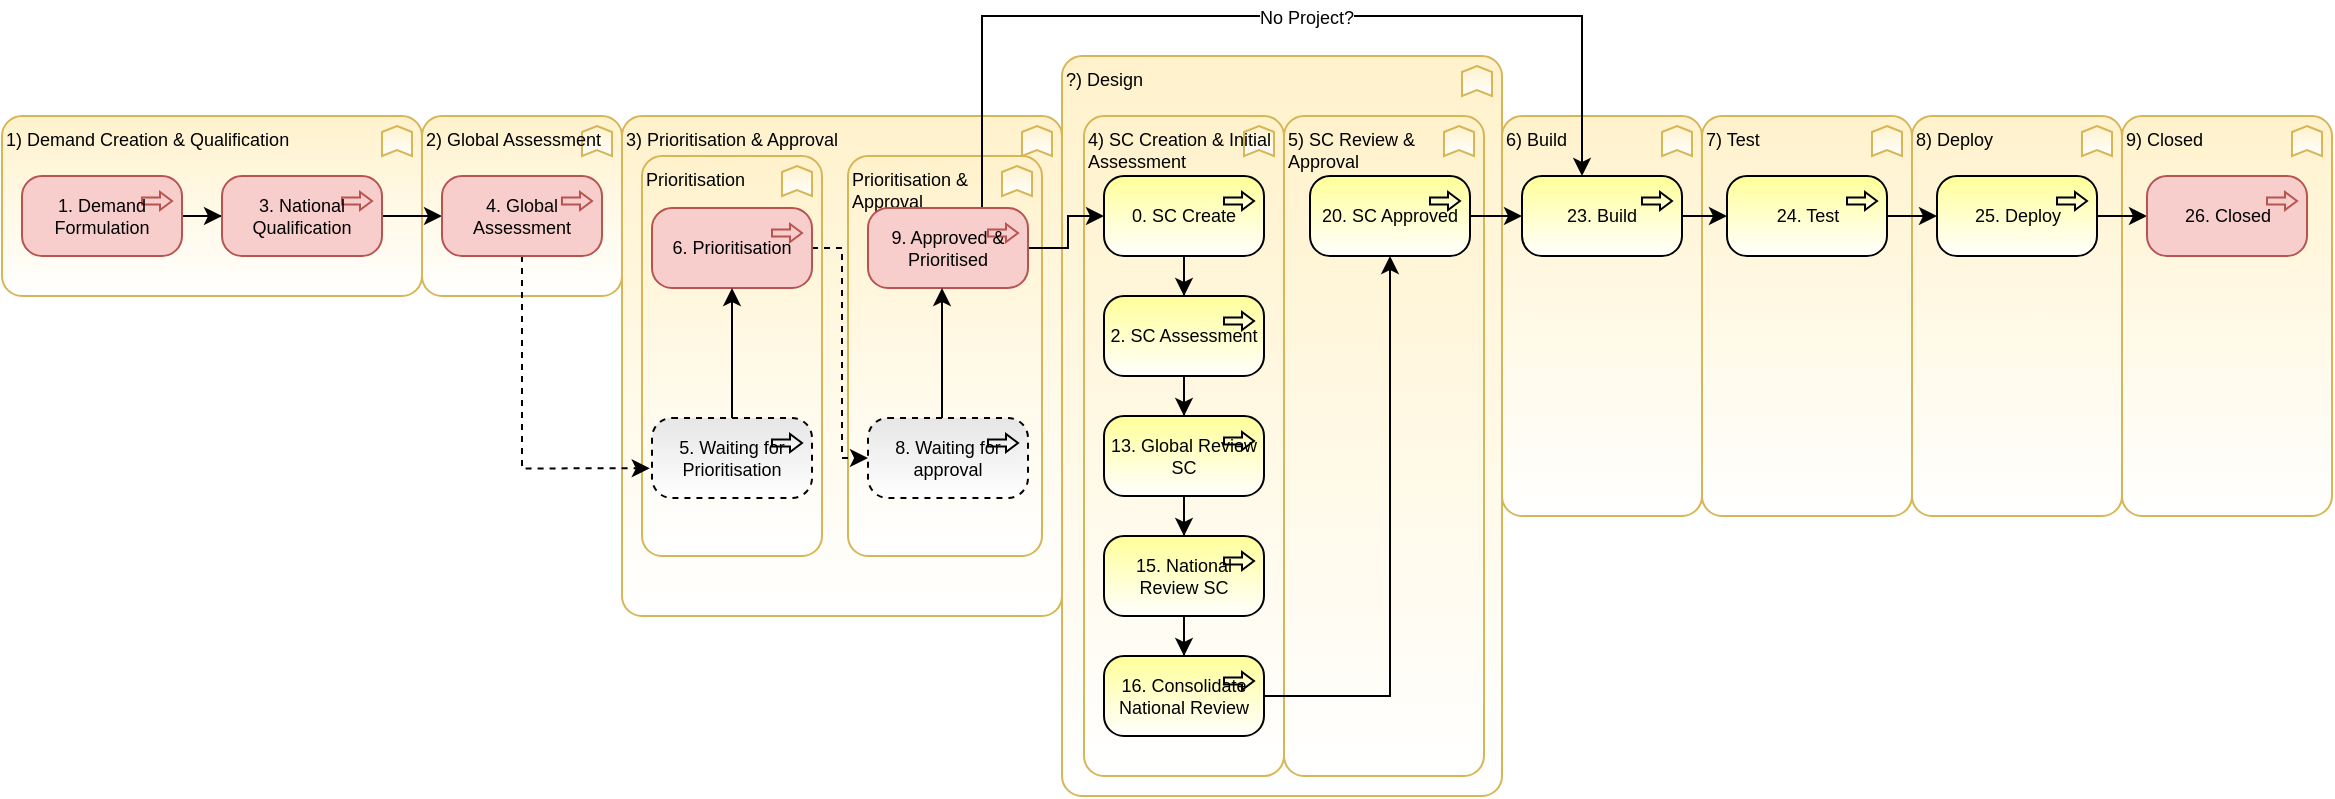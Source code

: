 <mxfile version="20.2.3" type="github" pages="4">
  <diagram name="DemandStates" id="FoYyU6KP7FereD8xL6Yg">
    <mxGraphModel dx="1401" dy="1202" grid="0" gridSize="10" guides="1" tooltips="1" connect="1" arrows="1" fold="1" page="1" pageScale="1" pageWidth="1169" pageHeight="827" math="0" shadow="0">
      <root>
        <mxCell id="UKW08na7KN5zVkxuHbq6-0" />
        <mxCell id="UKW08na7KN5zVkxuHbq6-1" parent="UKW08na7KN5zVkxuHbq6-0" />
        <mxCell id="gOovLEYQXc4nTzWjBHnj-0" value="3) Prioritisation &amp;amp; Approval" style="html=1;outlineConnect=0;whiteSpace=wrap;fillColor=#fff2cc;shape=mxgraph.archimate3.application;appType=func;archiType=rounded;fontSize=9;align=left;strokeColor=#d6b656;gradientColor=#ffffff;verticalAlign=top;" parent="UKW08na7KN5zVkxuHbq6-1" vertex="1">
          <mxGeometry x="320" y="90" width="220" height="250" as="geometry" />
        </mxCell>
        <mxCell id="gOovLEYQXc4nTzWjBHnj-1" value="Prioritisation &amp;amp; Approval" style="html=1;outlineConnect=0;whiteSpace=wrap;fillColor=#fff2cc;shape=mxgraph.archimate3.application;appType=func;archiType=rounded;fontSize=9;align=left;strokeColor=#d6b656;gradientColor=#ffffff;verticalAlign=top;" parent="UKW08na7KN5zVkxuHbq6-1" vertex="1">
          <mxGeometry x="433" y="110" width="97" height="200" as="geometry" />
        </mxCell>
        <mxCell id="gOovLEYQXc4nTzWjBHnj-2" value="Prioritisation" style="html=1;outlineConnect=0;whiteSpace=wrap;fillColor=#fff2cc;shape=mxgraph.archimate3.application;appType=func;archiType=rounded;fontSize=9;align=left;strokeColor=#d6b656;gradientColor=#ffffff;verticalAlign=top;" parent="UKW08na7KN5zVkxuHbq6-1" vertex="1">
          <mxGeometry x="330" y="110" width="90" height="200" as="geometry" />
        </mxCell>
        <mxCell id="gOovLEYQXc4nTzWjBHnj-3" value="?) Design" style="html=1;outlineConnect=0;whiteSpace=wrap;fillColor=#fff2cc;shape=mxgraph.archimate3.application;appType=func;archiType=rounded;fontSize=9;align=left;strokeColor=#d6b656;gradientColor=#ffffff;verticalAlign=top;" parent="UKW08na7KN5zVkxuHbq6-1" vertex="1">
          <mxGeometry x="540" y="60" width="220" height="370" as="geometry" />
        </mxCell>
        <mxCell id="gOovLEYQXc4nTzWjBHnj-4" value="4) SC Creation &amp;amp; Initial Assessment" style="html=1;outlineConnect=0;whiteSpace=wrap;fillColor=#fff2cc;shape=mxgraph.archimate3.application;appType=func;archiType=rounded;fontSize=9;align=left;strokeColor=#d6b656;gradientColor=#ffffff;verticalAlign=top;" parent="UKW08na7KN5zVkxuHbq6-1" vertex="1">
          <mxGeometry x="551" y="90" width="100" height="330" as="geometry" />
        </mxCell>
        <mxCell id="gOovLEYQXc4nTzWjBHnj-5" value="5) SC Review &amp;amp; Approval" style="html=1;outlineConnect=0;whiteSpace=wrap;fillColor=#fff2cc;shape=mxgraph.archimate3.application;appType=func;archiType=rounded;fontSize=9;align=left;strokeColor=#d6b656;gradientColor=#ffffff;verticalAlign=top;" parent="UKW08na7KN5zVkxuHbq6-1" vertex="1">
          <mxGeometry x="651" y="90" width="100" height="330" as="geometry" />
        </mxCell>
        <mxCell id="gOovLEYQXc4nTzWjBHnj-6" value="9) Closed" style="html=1;outlineConnect=0;whiteSpace=wrap;fillColor=#fff2cc;shape=mxgraph.archimate3.application;appType=func;archiType=rounded;fontSize=9;align=left;strokeColor=#d6b656;gradientColor=#ffffff;verticalAlign=top;" parent="UKW08na7KN5zVkxuHbq6-1" vertex="1">
          <mxGeometry x="1070" y="90" width="105" height="200" as="geometry" />
        </mxCell>
        <mxCell id="gOovLEYQXc4nTzWjBHnj-7" value="8) Deploy" style="html=1;outlineConnect=0;whiteSpace=wrap;fillColor=#fff2cc;shape=mxgraph.archimate3.application;appType=func;archiType=rounded;fontSize=9;align=left;strokeColor=#d6b656;gradientColor=#ffffff;verticalAlign=top;" parent="UKW08na7KN5zVkxuHbq6-1" vertex="1">
          <mxGeometry x="965" y="90" width="105" height="200" as="geometry" />
        </mxCell>
        <mxCell id="gOovLEYQXc4nTzWjBHnj-8" value="7) Test" style="html=1;outlineConnect=0;whiteSpace=wrap;fillColor=#fff2cc;shape=mxgraph.archimate3.application;appType=func;archiType=rounded;fontSize=9;align=left;strokeColor=#d6b656;gradientColor=#ffffff;verticalAlign=top;" parent="UKW08na7KN5zVkxuHbq6-1" vertex="1">
          <mxGeometry x="860" y="90" width="105" height="200" as="geometry" />
        </mxCell>
        <mxCell id="gOovLEYQXc4nTzWjBHnj-9" value="6) Build" style="html=1;outlineConnect=0;whiteSpace=wrap;fillColor=#fff2cc;shape=mxgraph.archimate3.application;appType=func;archiType=rounded;fontSize=9;align=left;strokeColor=#d6b656;gradientColor=#ffffff;verticalAlign=top;" parent="UKW08na7KN5zVkxuHbq6-1" vertex="1">
          <mxGeometry x="760" y="90" width="100" height="200" as="geometry" />
        </mxCell>
        <mxCell id="gOovLEYQXc4nTzWjBHnj-10" value="2) Global Assessment" style="html=1;outlineConnect=0;whiteSpace=wrap;fillColor=#fff2cc;shape=mxgraph.archimate3.application;appType=func;archiType=rounded;fontSize=9;align=left;strokeColor=#d6b656;gradientColor=#ffffff;verticalAlign=top;" parent="UKW08na7KN5zVkxuHbq6-1" vertex="1">
          <mxGeometry x="220" y="90" width="100" height="90" as="geometry" />
        </mxCell>
        <mxCell id="gOovLEYQXc4nTzWjBHnj-11" value="1) Demand Creation &amp;amp; Qualification" style="html=1;outlineConnect=0;whiteSpace=wrap;fillColor=#fff2cc;shape=mxgraph.archimate3.application;appType=func;archiType=rounded;fontSize=9;align=left;strokeColor=#d6b656;gradientColor=#ffffff;verticalAlign=top;" parent="UKW08na7KN5zVkxuHbq6-1" vertex="1">
          <mxGeometry x="10" y="90" width="210" height="90" as="geometry" />
        </mxCell>
        <mxCell id="gOovLEYQXc4nTzWjBHnj-12" value="" style="edgeStyle=orthogonalEdgeStyle;rounded=0;orthogonalLoop=1;jettySize=auto;html=1;fontSize=9;" parent="UKW08na7KN5zVkxuHbq6-1" source="gOovLEYQXc4nTzWjBHnj-13" target="gOovLEYQXc4nTzWjBHnj-15" edge="1">
          <mxGeometry relative="1" as="geometry" />
        </mxCell>
        <mxCell id="gOovLEYQXc4nTzWjBHnj-13" value="1. Demand Formulation" style="html=1;outlineConnect=0;whiteSpace=wrap;fillColor=#f8cecc;shape=mxgraph.archimate3.application;appType=proc;archiType=rounded;fontSize=9;verticalAlign=middle;align=center;strokeColor=#b85450;" parent="UKW08na7KN5zVkxuHbq6-1" vertex="1">
          <mxGeometry x="20" y="120" width="80" height="40" as="geometry" />
        </mxCell>
        <mxCell id="gOovLEYQXc4nTzWjBHnj-14" value="" style="edgeStyle=orthogonalEdgeStyle;rounded=0;orthogonalLoop=1;jettySize=auto;html=1;fontSize=9;" parent="UKW08na7KN5zVkxuHbq6-1" source="gOovLEYQXc4nTzWjBHnj-15" target="gOovLEYQXc4nTzWjBHnj-17" edge="1">
          <mxGeometry relative="1" as="geometry" />
        </mxCell>
        <mxCell id="gOovLEYQXc4nTzWjBHnj-15" value="3. National Qualification" style="html=1;outlineConnect=0;whiteSpace=wrap;fillColor=#f8cecc;shape=mxgraph.archimate3.application;appType=proc;archiType=rounded;fontSize=9;strokeColor=#b85450;" parent="UKW08na7KN5zVkxuHbq6-1" vertex="1">
          <mxGeometry x="120" y="120" width="80" height="40" as="geometry" />
        </mxCell>
        <mxCell id="gOovLEYQXc4nTzWjBHnj-16" value="" style="edgeStyle=orthogonalEdgeStyle;rounded=0;orthogonalLoop=1;jettySize=auto;html=1;fontSize=9;entryX=-0.014;entryY=0.629;entryDx=0;entryDy=0;entryPerimeter=0;exitX=0.5;exitY=1;exitDx=0;exitDy=0;exitPerimeter=0;dashed=1;" parent="UKW08na7KN5zVkxuHbq6-1" source="gOovLEYQXc4nTzWjBHnj-17" target="gOovLEYQXc4nTzWjBHnj-34" edge="1">
          <mxGeometry relative="1" as="geometry">
            <Array as="points">
              <mxPoint x="270" y="266" />
            </Array>
          </mxGeometry>
        </mxCell>
        <mxCell id="gOovLEYQXc4nTzWjBHnj-17" value="4. Global Assessment" style="html=1;outlineConnect=0;whiteSpace=wrap;fillColor=#f8cecc;shape=mxgraph.archimate3.application;appType=proc;archiType=rounded;fontSize=9;strokeColor=#b85450;" parent="UKW08na7KN5zVkxuHbq6-1" vertex="1">
          <mxGeometry x="230" y="120" width="80" height="40" as="geometry" />
        </mxCell>
        <mxCell id="gOovLEYQXc4nTzWjBHnj-18" value="" style="edgeStyle=orthogonalEdgeStyle;rounded=0;orthogonalLoop=1;jettySize=auto;html=1;fontSize=9;entryX=0;entryY=0.5;entryDx=0;entryDy=0;entryPerimeter=0;dashed=1;" parent="UKW08na7KN5zVkxuHbq6-1" source="gOovLEYQXc4nTzWjBHnj-19" target="gOovLEYQXc4nTzWjBHnj-36" edge="1">
          <mxGeometry relative="1" as="geometry">
            <Array as="points">
              <mxPoint x="430" y="156" />
              <mxPoint x="430" y="261" />
            </Array>
          </mxGeometry>
        </mxCell>
        <mxCell id="gOovLEYQXc4nTzWjBHnj-19" value="6. Prioritisation" style="html=1;outlineConnect=0;whiteSpace=wrap;fillColor=#f8cecc;shape=mxgraph.archimate3.application;appType=proc;archiType=rounded;fontSize=9;strokeColor=#b85450;" parent="UKW08na7KN5zVkxuHbq6-1" vertex="1">
          <mxGeometry x="335" y="136" width="80" height="40" as="geometry" />
        </mxCell>
        <mxCell id="gOovLEYQXc4nTzWjBHnj-20" value="" style="edgeStyle=orthogonalEdgeStyle;rounded=0;orthogonalLoop=1;jettySize=auto;html=1;fontSize=9;" parent="UKW08na7KN5zVkxuHbq6-1" source="gOovLEYQXc4nTzWjBHnj-23" target="gOovLEYQXc4nTzWjBHnj-27" edge="1">
          <mxGeometry relative="1" as="geometry">
            <Array as="points">
              <mxPoint x="500" y="40" />
              <mxPoint x="800" y="40" />
            </Array>
          </mxGeometry>
        </mxCell>
        <mxCell id="gOovLEYQXc4nTzWjBHnj-21" value="No Project?" style="edgeLabel;html=1;align=center;verticalAlign=middle;resizable=0;points=[];fontSize=9;" parent="gOovLEYQXc4nTzWjBHnj-20" vertex="1" connectable="0">
          <mxGeometry x="0.081" y="-1" relative="1" as="geometry">
            <mxPoint as="offset" />
          </mxGeometry>
        </mxCell>
        <mxCell id="gOovLEYQXc4nTzWjBHnj-22" value="" style="edgeStyle=orthogonalEdgeStyle;rounded=0;orthogonalLoop=1;jettySize=auto;html=1;fontSize=9;entryX=0;entryY=0.5;entryDx=0;entryDy=0;entryPerimeter=0;" parent="UKW08na7KN5zVkxuHbq6-1" source="gOovLEYQXc4nTzWjBHnj-23" target="gOovLEYQXc4nTzWjBHnj-38" edge="1">
          <mxGeometry relative="1" as="geometry">
            <mxPoint x="621" y="140.0" as="targetPoint" />
          </mxGeometry>
        </mxCell>
        <mxCell id="gOovLEYQXc4nTzWjBHnj-23" value="9. Approved &amp;amp; Prioritised" style="html=1;outlineConnect=0;whiteSpace=wrap;fillColor=#f8cecc;shape=mxgraph.archimate3.application;appType=proc;archiType=rounded;fontSize=9;strokeColor=#b85450;" parent="UKW08na7KN5zVkxuHbq6-1" vertex="1">
          <mxGeometry x="443" y="136" width="80" height="40" as="geometry" />
        </mxCell>
        <mxCell id="gOovLEYQXc4nTzWjBHnj-24" value="" style="edgeStyle=orthogonalEdgeStyle;rounded=0;orthogonalLoop=1;jettySize=auto;html=1;fontSize=9;" parent="UKW08na7KN5zVkxuHbq6-1" source="gOovLEYQXc4nTzWjBHnj-25" target="gOovLEYQXc4nTzWjBHnj-27" edge="1">
          <mxGeometry relative="1" as="geometry" />
        </mxCell>
        <mxCell id="gOovLEYQXc4nTzWjBHnj-25" value="20. SC Approved" style="html=1;outlineConnect=0;whiteSpace=wrap;fillColor=#ffff99;shape=mxgraph.archimate3.application;appType=proc;archiType=rounded;gradientColor=#ffffff;fontSize=9;" parent="UKW08na7KN5zVkxuHbq6-1" vertex="1">
          <mxGeometry x="664" y="120" width="80" height="40" as="geometry" />
        </mxCell>
        <mxCell id="gOovLEYQXc4nTzWjBHnj-26" value="" style="edgeStyle=orthogonalEdgeStyle;rounded=0;orthogonalLoop=1;jettySize=auto;html=1;fontSize=9;" parent="UKW08na7KN5zVkxuHbq6-1" source="gOovLEYQXc4nTzWjBHnj-27" target="gOovLEYQXc4nTzWjBHnj-29" edge="1">
          <mxGeometry relative="1" as="geometry" />
        </mxCell>
        <mxCell id="gOovLEYQXc4nTzWjBHnj-27" value="23. Build" style="html=1;outlineConnect=0;whiteSpace=wrap;fillColor=#ffff99;shape=mxgraph.archimate3.application;appType=proc;archiType=rounded;gradientColor=#ffffff;fontSize=9;" parent="UKW08na7KN5zVkxuHbq6-1" vertex="1">
          <mxGeometry x="770" y="120" width="80" height="40" as="geometry" />
        </mxCell>
        <mxCell id="gOovLEYQXc4nTzWjBHnj-28" value="" style="edgeStyle=orthogonalEdgeStyle;rounded=0;orthogonalLoop=1;jettySize=auto;html=1;fontSize=9;" parent="UKW08na7KN5zVkxuHbq6-1" source="gOovLEYQXc4nTzWjBHnj-29" target="gOovLEYQXc4nTzWjBHnj-31" edge="1">
          <mxGeometry relative="1" as="geometry" />
        </mxCell>
        <mxCell id="gOovLEYQXc4nTzWjBHnj-29" value="24. Test" style="html=1;outlineConnect=0;whiteSpace=wrap;fillColor=#ffff99;shape=mxgraph.archimate3.application;appType=proc;archiType=rounded;gradientColor=#ffffff;fontSize=9;" parent="UKW08na7KN5zVkxuHbq6-1" vertex="1">
          <mxGeometry x="872.5" y="120" width="80" height="40" as="geometry" />
        </mxCell>
        <mxCell id="gOovLEYQXc4nTzWjBHnj-30" value="" style="edgeStyle=orthogonalEdgeStyle;rounded=0;orthogonalLoop=1;jettySize=auto;html=1;fontSize=9;" parent="UKW08na7KN5zVkxuHbq6-1" source="gOovLEYQXc4nTzWjBHnj-31" target="gOovLEYQXc4nTzWjBHnj-32" edge="1">
          <mxGeometry relative="1" as="geometry" />
        </mxCell>
        <mxCell id="gOovLEYQXc4nTzWjBHnj-31" value="25. Deploy" style="html=1;outlineConnect=0;whiteSpace=wrap;fillColor=#ffff99;shape=mxgraph.archimate3.application;appType=proc;archiType=rounded;gradientColor=#ffffff;fontSize=9;" parent="UKW08na7KN5zVkxuHbq6-1" vertex="1">
          <mxGeometry x="977.5" y="120" width="80" height="40" as="geometry" />
        </mxCell>
        <mxCell id="gOovLEYQXc4nTzWjBHnj-32" value="26. Closed" style="html=1;outlineConnect=0;whiteSpace=wrap;fillColor=#f8cecc;shape=mxgraph.archimate3.application;appType=proc;archiType=rounded;fontSize=9;strokeColor=#b85450;" parent="UKW08na7KN5zVkxuHbq6-1" vertex="1">
          <mxGeometry x="1082.5" y="120" width="80" height="40" as="geometry" />
        </mxCell>
        <mxCell id="gOovLEYQXc4nTzWjBHnj-33" value="" style="edgeStyle=orthogonalEdgeStyle;rounded=0;orthogonalLoop=1;jettySize=auto;html=1;fontSize=9;" parent="UKW08na7KN5zVkxuHbq6-1" source="gOovLEYQXc4nTzWjBHnj-34" target="gOovLEYQXc4nTzWjBHnj-19" edge="1">
          <mxGeometry relative="1" as="geometry" />
        </mxCell>
        <mxCell id="gOovLEYQXc4nTzWjBHnj-34" value="5. Waiting for Prioritisation" style="html=1;outlineConnect=0;whiteSpace=wrap;shape=mxgraph.archimate3.application;appType=proc;archiType=rounded;fontSize=9;sketch=0;shadow=0;dashed=1;gradientColor=#ffffff;fillColor=#E6E6E6;" parent="UKW08na7KN5zVkxuHbq6-1" vertex="1">
          <mxGeometry x="335" y="241" width="80" height="40" as="geometry" />
        </mxCell>
        <mxCell id="gOovLEYQXc4nTzWjBHnj-35" value="" style="edgeStyle=orthogonalEdgeStyle;rounded=0;orthogonalLoop=1;jettySize=auto;html=1;fontSize=9;" parent="UKW08na7KN5zVkxuHbq6-1" source="gOovLEYQXc4nTzWjBHnj-36" target="gOovLEYQXc4nTzWjBHnj-23" edge="1">
          <mxGeometry relative="1" as="geometry">
            <Array as="points">
              <mxPoint x="480" y="216" />
              <mxPoint x="480" y="216" />
            </Array>
          </mxGeometry>
        </mxCell>
        <mxCell id="gOovLEYQXc4nTzWjBHnj-36" value="8. Waiting for approval" style="html=1;outlineConnect=0;whiteSpace=wrap;shape=mxgraph.archimate3.application;appType=proc;archiType=rounded;gradientColor=#ffffff;fontSize=9;dashed=1;fillColor=#E6E6E6;" parent="UKW08na7KN5zVkxuHbq6-1" vertex="1">
          <mxGeometry x="443" y="241" width="80" height="40" as="geometry" />
        </mxCell>
        <mxCell id="gOovLEYQXc4nTzWjBHnj-37" value="" style="edgeStyle=orthogonalEdgeStyle;rounded=0;orthogonalLoop=1;jettySize=auto;html=1;fontSize=9;" parent="UKW08na7KN5zVkxuHbq6-1" source="gOovLEYQXc4nTzWjBHnj-38" target="gOovLEYQXc4nTzWjBHnj-40" edge="1">
          <mxGeometry relative="1" as="geometry" />
        </mxCell>
        <mxCell id="gOovLEYQXc4nTzWjBHnj-38" value="0. SC Create" style="html=1;outlineConnect=0;whiteSpace=wrap;fillColor=#ffff99;shape=mxgraph.archimate3.application;appType=proc;archiType=rounded;gradientColor=#ffffff;fontSize=9;" parent="UKW08na7KN5zVkxuHbq6-1" vertex="1">
          <mxGeometry x="561" y="120" width="80" height="40" as="geometry" />
        </mxCell>
        <mxCell id="gOovLEYQXc4nTzWjBHnj-39" value="" style="edgeStyle=orthogonalEdgeStyle;rounded=0;orthogonalLoop=1;jettySize=auto;html=1;fontSize=9;" parent="UKW08na7KN5zVkxuHbq6-1" source="gOovLEYQXc4nTzWjBHnj-40" target="gOovLEYQXc4nTzWjBHnj-42" edge="1">
          <mxGeometry relative="1" as="geometry" />
        </mxCell>
        <mxCell id="gOovLEYQXc4nTzWjBHnj-40" value="2. SC Assessment" style="html=1;outlineConnect=0;whiteSpace=wrap;fillColor=#ffff99;shape=mxgraph.archimate3.application;appType=proc;archiType=rounded;gradientColor=#ffffff;fontSize=9;" parent="UKW08na7KN5zVkxuHbq6-1" vertex="1">
          <mxGeometry x="561" y="180" width="80" height="40" as="geometry" />
        </mxCell>
        <mxCell id="gOovLEYQXc4nTzWjBHnj-41" value="" style="edgeStyle=orthogonalEdgeStyle;rounded=0;orthogonalLoop=1;jettySize=auto;html=1;fontSize=9;" parent="UKW08na7KN5zVkxuHbq6-1" source="gOovLEYQXc4nTzWjBHnj-42" target="gOovLEYQXc4nTzWjBHnj-44" edge="1">
          <mxGeometry relative="1" as="geometry" />
        </mxCell>
        <mxCell id="gOovLEYQXc4nTzWjBHnj-42" value="13. Global Review SC" style="html=1;outlineConnect=0;whiteSpace=wrap;fillColor=#ffff99;shape=mxgraph.archimate3.application;appType=proc;archiType=rounded;gradientColor=#ffffff;fontSize=9;" parent="UKW08na7KN5zVkxuHbq6-1" vertex="1">
          <mxGeometry x="561" y="240" width="80" height="40" as="geometry" />
        </mxCell>
        <mxCell id="gOovLEYQXc4nTzWjBHnj-43" value="" style="edgeStyle=orthogonalEdgeStyle;rounded=0;orthogonalLoop=1;jettySize=auto;html=1;fontSize=9;" parent="UKW08na7KN5zVkxuHbq6-1" source="gOovLEYQXc4nTzWjBHnj-44" target="gOovLEYQXc4nTzWjBHnj-46" edge="1">
          <mxGeometry relative="1" as="geometry" />
        </mxCell>
        <mxCell id="gOovLEYQXc4nTzWjBHnj-44" value="15. National Review SC" style="html=1;outlineConnect=0;whiteSpace=wrap;fillColor=#ffff99;shape=mxgraph.archimate3.application;appType=proc;archiType=rounded;gradientColor=#ffffff;fontSize=9;" parent="UKW08na7KN5zVkxuHbq6-1" vertex="1">
          <mxGeometry x="561" y="300" width="80" height="40" as="geometry" />
        </mxCell>
        <mxCell id="gOovLEYQXc4nTzWjBHnj-45" value="" style="edgeStyle=orthogonalEdgeStyle;rounded=0;orthogonalLoop=1;jettySize=auto;html=1;fontSize=9;" parent="UKW08na7KN5zVkxuHbq6-1" source="gOovLEYQXc4nTzWjBHnj-46" target="gOovLEYQXc4nTzWjBHnj-25" edge="1">
          <mxGeometry relative="1" as="geometry" />
        </mxCell>
        <mxCell id="gOovLEYQXc4nTzWjBHnj-46" value="16. Consolidate National Review" style="html=1;outlineConnect=0;whiteSpace=wrap;fillColor=#ffff99;shape=mxgraph.archimate3.application;appType=proc;archiType=rounded;gradientColor=#ffffff;fontSize=9;" parent="UKW08na7KN5zVkxuHbq6-1" vertex="1">
          <mxGeometry x="561" y="360" width="80" height="40" as="geometry" />
        </mxCell>
      </root>
    </mxGraphModel>
  </diagram>
  <diagram id="prtHgNgQTEPvFCAcTncT" name="JiraStates">
    <mxGraphModel dx="1401" dy="1202" grid="0" gridSize="10" guides="1" tooltips="1" connect="1" arrows="1" fold="1" page="1" pageScale="1" pageWidth="1169" pageHeight="827" math="0" shadow="0">
      <root>
        <mxCell id="0" />
        <mxCell id="1" parent="0" />
        <mxCell id="iMsY0YMk1mzZe4SdZw98-17" value="ServiceNow" style="html=1;outlineConnect=0;whiteSpace=wrap;fillColor=#d5e8d4;shape=mxgraph.archimate3.application;appType=proc;archiType=rounded;fontSize=16;strokeColor=#82b366;verticalAlign=top;fontStyle=1;align=left;" parent="1" vertex="1">
          <mxGeometry x="3" y="263" width="1163" height="366" as="geometry" />
        </mxCell>
        <mxCell id="iMsY0YMk1mzZe4SdZw98-16" value="Jira" style="html=1;outlineConnect=0;whiteSpace=wrap;fillColor=#dae8fc;shape=mxgraph.archimate3.application;appType=proc;archiType=rounded;gradientColor=#CCE5FF;fontSize=16;strokeColor=#6c8ebf;verticalAlign=top;fontStyle=1;align=left;" parent="1" vertex="1">
          <mxGeometry x="450" y="110" width="715" height="146" as="geometry" />
        </mxCell>
        <mxCell id="kkAvzBFjIjQBJB4-EslT-25" value="3) Prioritisation &amp;amp; Approval" style="html=1;outlineConnect=0;whiteSpace=wrap;fillColor=#fff2cc;shape=mxgraph.archimate3.application;appType=func;archiType=rounded;fontSize=9;align=left;strokeColor=#d6b656;gradientColor=#ffffff;verticalAlign=top;" parent="1" vertex="1">
          <mxGeometry x="312" y="381" width="220" height="235" as="geometry" />
        </mxCell>
        <mxCell id="LoJ1NkJb5luaTKHcD8Pn-2" value="Prioritisation &amp;amp; Approval" style="html=1;outlineConnect=0;whiteSpace=wrap;fillColor=#fff2cc;shape=mxgraph.archimate3.application;appType=func;archiType=rounded;fontSize=9;align=left;strokeColor=#d6b656;gradientColor=#ffffff;verticalAlign=top;" parent="1" vertex="1">
          <mxGeometry x="425" y="401" width="97" height="200" as="geometry" />
        </mxCell>
        <mxCell id="LoJ1NkJb5luaTKHcD8Pn-1" value="Prioritisation" style="html=1;outlineConnect=0;whiteSpace=wrap;fillColor=#fff2cc;shape=mxgraph.archimate3.application;appType=func;archiType=rounded;fontSize=9;align=left;strokeColor=#d6b656;gradientColor=#ffffff;verticalAlign=top;" parent="1" vertex="1">
          <mxGeometry x="322" y="401" width="90" height="200" as="geometry" />
        </mxCell>
        <mxCell id="kkAvzBFjIjQBJB4-EslT-33" value="9) Closed" style="html=1;outlineConnect=0;whiteSpace=wrap;fillColor=#fff2cc;shape=mxgraph.archimate3.application;appType=func;archiType=rounded;fontSize=9;align=left;strokeColor=#d6b656;gradientColor=#ffffff;verticalAlign=top;" parent="1" vertex="1">
          <mxGeometry x="1062" y="381" width="101" height="200" as="geometry" />
        </mxCell>
        <mxCell id="kkAvzBFjIjQBJB4-EslT-32" value="8) Deploy" style="html=1;outlineConnect=0;whiteSpace=wrap;fillColor=#fff2cc;shape=mxgraph.archimate3.application;appType=func;archiType=rounded;fontSize=9;align=left;strokeColor=#d6b656;gradientColor=#ffffff;verticalAlign=top;" parent="1" vertex="1">
          <mxGeometry x="957" y="381" width="105" height="200" as="geometry" />
        </mxCell>
        <mxCell id="kkAvzBFjIjQBJB4-EslT-31" value="7) Test" style="html=1;outlineConnect=0;whiteSpace=wrap;fillColor=#fff2cc;shape=mxgraph.archimate3.application;appType=func;archiType=rounded;fontSize=9;align=left;strokeColor=#d6b656;gradientColor=#ffffff;verticalAlign=top;" parent="1" vertex="1">
          <mxGeometry x="852" y="381" width="105" height="200" as="geometry" />
        </mxCell>
        <mxCell id="kkAvzBFjIjQBJB4-EslT-30" value="6) Build" style="html=1;outlineConnect=0;whiteSpace=wrap;fillColor=#fff2cc;shape=mxgraph.archimate3.application;appType=func;archiType=rounded;fontSize=9;align=left;strokeColor=#d6b656;gradientColor=#ffffff;verticalAlign=top;" parent="1" vertex="1">
          <mxGeometry x="752" y="381" width="100" height="200" as="geometry" />
        </mxCell>
        <mxCell id="kkAvzBFjIjQBJB4-EslT-24" value="2) Global Assessment" style="html=1;outlineConnect=0;whiteSpace=wrap;fillColor=#fff2cc;shape=mxgraph.archimate3.application;appType=func;archiType=rounded;fontSize=9;align=left;strokeColor=#d6b656;gradientColor=#ffffff;verticalAlign=top;" parent="1" vertex="1">
          <mxGeometry x="212" y="381" width="100" height="90" as="geometry" />
        </mxCell>
        <mxCell id="kkAvzBFjIjQBJB4-EslT-22" value="1) Demand Creation &amp;amp; Qualification" style="html=1;outlineConnect=0;whiteSpace=wrap;fillColor=#fff2cc;shape=mxgraph.archimate3.application;appType=func;archiType=rounded;fontSize=9;align=left;strokeColor=#d6b656;verticalAlign=top;gradientColor=#FFFFFF;" parent="1" vertex="1">
          <mxGeometry x="7" y="381" width="205" height="90" as="geometry" />
        </mxCell>
        <mxCell id="kkAvzBFjIjQBJB4-EslT-13" value="" style="edgeStyle=orthogonalEdgeStyle;rounded=0;orthogonalLoop=1;jettySize=auto;html=1;fontSize=9;" parent="1" source="pSK2qEDxXkrErEkI7SS4-2" target="kkAvzBFjIjQBJB4-EslT-2" edge="1">
          <mxGeometry relative="1" as="geometry" />
        </mxCell>
        <mxCell id="pSK2qEDxXkrErEkI7SS4-2" value="1. Demand Formulation" style="html=1;outlineConnect=0;whiteSpace=wrap;fillColor=#d5e8d4;shape=mxgraph.archimate3.application;appType=proc;archiType=rounded;fontSize=9;verticalAlign=middle;align=center;strokeColor=#82b366;" parent="1" vertex="1">
          <mxGeometry x="12" y="411" width="80" height="40" as="geometry" />
        </mxCell>
        <mxCell id="kkAvzBFjIjQBJB4-EslT-14" value="" style="edgeStyle=orthogonalEdgeStyle;rounded=0;orthogonalLoop=1;jettySize=auto;html=1;fontSize=9;" parent="1" source="kkAvzBFjIjQBJB4-EslT-2" target="kkAvzBFjIjQBJB4-EslT-3" edge="1">
          <mxGeometry relative="1" as="geometry" />
        </mxCell>
        <mxCell id="kkAvzBFjIjQBJB4-EslT-2" value="3. National Qualification" style="html=1;outlineConnect=0;whiteSpace=wrap;fillColor=#d5e8d4;shape=mxgraph.archimate3.application;appType=proc;archiType=rounded;fontSize=9;strokeColor=#82b366;" parent="1" vertex="1">
          <mxGeometry x="112" y="411" width="80" height="40" as="geometry" />
        </mxCell>
        <mxCell id="kkAvzBFjIjQBJB4-EslT-15" value="" style="edgeStyle=orthogonalEdgeStyle;rounded=0;orthogonalLoop=1;jettySize=auto;html=1;fontSize=9;entryX=-0.014;entryY=0.629;entryDx=0;entryDy=0;entryPerimeter=0;exitX=0.5;exitY=1;exitDx=0;exitDy=0;exitPerimeter=0;dashed=1;" parent="1" source="kkAvzBFjIjQBJB4-EslT-3" target="kkAvzBFjIjQBJB4-EslT-26" edge="1">
          <mxGeometry relative="1" as="geometry">
            <Array as="points">
              <mxPoint x="262" y="557" />
            </Array>
          </mxGeometry>
        </mxCell>
        <mxCell id="kkAvzBFjIjQBJB4-EslT-3" value="4. Global Assessment" style="html=1;outlineConnect=0;whiteSpace=wrap;fillColor=#d5e8d4;shape=mxgraph.archimate3.application;appType=proc;archiType=rounded;fontSize=9;strokeColor=#82b366;" parent="1" vertex="1">
          <mxGeometry x="222" y="411" width="80" height="40" as="geometry" />
        </mxCell>
        <mxCell id="kkAvzBFjIjQBJB4-EslT-16" value="" style="edgeStyle=orthogonalEdgeStyle;rounded=0;orthogonalLoop=1;jettySize=auto;html=1;fontSize=9;entryX=0;entryY=0.5;entryDx=0;entryDy=0;entryPerimeter=0;dashed=1;" parent="1" source="kkAvzBFjIjQBJB4-EslT-4" target="kkAvzBFjIjQBJB4-EslT-28" edge="1">
          <mxGeometry relative="1" as="geometry">
            <Array as="points">
              <mxPoint x="422" y="447" />
              <mxPoint x="422" y="552" />
            </Array>
          </mxGeometry>
        </mxCell>
        <mxCell id="kkAvzBFjIjQBJB4-EslT-4" value="6. Prioritisation" style="html=1;outlineConnect=0;whiteSpace=wrap;fillColor=#d5e8d4;shape=mxgraph.archimate3.application;appType=proc;archiType=rounded;fontSize=9;strokeColor=#82b366;" parent="1" vertex="1">
          <mxGeometry x="327" y="427" width="80" height="40" as="geometry" />
        </mxCell>
        <mxCell id="kkAvzBFjIjQBJB4-EslT-17" value="" style="rounded=0;orthogonalLoop=1;jettySize=auto;html=1;fontSize=9;dashed=1;edgeStyle=elbowEdgeStyle;elbow=vertical;" parent="1" source="kkAvzBFjIjQBJB4-EslT-5" target="iMsY0YMk1mzZe4SdZw98-8" edge="1">
          <mxGeometry relative="1" as="geometry" />
        </mxCell>
        <mxCell id="kkAvzBFjIjQBJB4-EslT-5" value="9. Approved &amp;amp; Prioritised" style="html=1;outlineConnect=0;whiteSpace=wrap;fillColor=#d5e8d4;shape=mxgraph.archimate3.application;appType=proc;archiType=rounded;fontSize=9;strokeColor=#82b366;" parent="1" vertex="1">
          <mxGeometry x="435" y="427" width="80" height="40" as="geometry" />
        </mxCell>
        <mxCell id="kkAvzBFjIjQBJB4-EslT-7" value="23. Build" style="html=1;outlineConnect=0;whiteSpace=wrap;fillColor=#dae8fc;shape=mxgraph.archimate3.application;appType=proc;archiType=rounded;fontSize=9;strokeColor=#6c8ebf;" parent="1" vertex="1">
          <mxGeometry x="762" y="411" width="80" height="40" as="geometry" />
        </mxCell>
        <mxCell id="kkAvzBFjIjQBJB4-EslT-8" value="24. Test" style="html=1;outlineConnect=0;whiteSpace=wrap;fillColor=#dae8fc;shape=mxgraph.archimate3.application;appType=proc;archiType=rounded;fontSize=9;strokeColor=#6c8ebf;" parent="1" vertex="1">
          <mxGeometry x="864.5" y="411" width="80" height="40" as="geometry" />
        </mxCell>
        <mxCell id="kkAvzBFjIjQBJB4-EslT-21" value="" style="edgeStyle=orthogonalEdgeStyle;rounded=0;orthogonalLoop=1;jettySize=auto;html=1;fontSize=9;" parent="1" source="kkAvzBFjIjQBJB4-EslT-9" target="kkAvzBFjIjQBJB4-EslT-10" edge="1">
          <mxGeometry relative="1" as="geometry" />
        </mxCell>
        <mxCell id="kkAvzBFjIjQBJB4-EslT-9" value="25. Deploy" style="html=1;outlineConnect=0;whiteSpace=wrap;fillColor=#dae8fc;shape=mxgraph.archimate3.application;appType=proc;archiType=rounded;fontSize=9;strokeColor=#6c8ebf;" parent="1" vertex="1">
          <mxGeometry x="969.5" y="411" width="80" height="40" as="geometry" />
        </mxCell>
        <mxCell id="kkAvzBFjIjQBJB4-EslT-10" value="26. Closed" style="html=1;outlineConnect=0;whiteSpace=wrap;fillColor=#d5e8d4;shape=mxgraph.archimate3.application;appType=proc;archiType=rounded;fontSize=9;strokeColor=#82b366;" parent="1" vertex="1">
          <mxGeometry x="1074.5" y="411" width="80" height="40" as="geometry" />
        </mxCell>
        <mxCell id="kkAvzBFjIjQBJB4-EslT-27" value="" style="edgeStyle=orthogonalEdgeStyle;rounded=0;orthogonalLoop=1;jettySize=auto;html=1;fontSize=9;" parent="1" source="kkAvzBFjIjQBJB4-EslT-26" target="kkAvzBFjIjQBJB4-EslT-4" edge="1">
          <mxGeometry relative="1" as="geometry" />
        </mxCell>
        <mxCell id="kkAvzBFjIjQBJB4-EslT-26" value="5. Waiting for Prioritisation" style="html=1;outlineConnect=0;whiteSpace=wrap;shape=mxgraph.archimate3.application;appType=proc;archiType=rounded;fontSize=9;sketch=0;shadow=0;dashed=1;gradientColor=#ffffff;fillColor=#E6E6E6;" parent="1" vertex="1">
          <mxGeometry x="327" y="532" width="80" height="40" as="geometry" />
        </mxCell>
        <mxCell id="kkAvzBFjIjQBJB4-EslT-29" value="" style="edgeStyle=orthogonalEdgeStyle;rounded=0;orthogonalLoop=1;jettySize=auto;html=1;fontSize=9;" parent="1" source="kkAvzBFjIjQBJB4-EslT-28" target="kkAvzBFjIjQBJB4-EslT-5" edge="1">
          <mxGeometry relative="1" as="geometry">
            <Array as="points">
              <mxPoint x="472" y="507" />
              <mxPoint x="472" y="507" />
            </Array>
          </mxGeometry>
        </mxCell>
        <mxCell id="kkAvzBFjIjQBJB4-EslT-28" value="8. Waiting for approval" style="html=1;outlineConnect=0;whiteSpace=wrap;shape=mxgraph.archimate3.application;appType=proc;archiType=rounded;gradientColor=#ffffff;fontSize=9;dashed=1;fillColor=#E6E6E6;" parent="1" vertex="1">
          <mxGeometry x="435" y="532" width="80" height="40" as="geometry" />
        </mxCell>
        <mxCell id="iMsY0YMk1mzZe4SdZw98-1" value="" style="sketch=0;pointerEvents=1;shadow=0;dashed=0;html=1;strokeColor=none;fillColor=#505050;labelPosition=center;verticalLabelPosition=bottom;verticalAlign=top;outlineConnect=0;align=center;shape=mxgraph.office.concepts.form;" parent="1" vertex="1">
          <mxGeometry x="569" y="280" width="56" height="49" as="geometry" />
        </mxCell>
        <mxCell id="iMsY0YMk1mzZe4SdZw98-2" value="In Development" style="html=1;outlineConnect=0;whiteSpace=wrap;fillColor=#dae8fc;shape=mxgraph.archimate3.application;appType=proc;archiType=rounded;gradientColor=#7ea6e0;fontSize=9;strokeColor=#6c8ebf;" parent="1" vertex="1">
          <mxGeometry x="762" y="197" width="80" height="40" as="geometry" />
        </mxCell>
        <mxCell id="iMsY0YMk1mzZe4SdZw98-3" value="In Test" style="html=1;outlineConnect=0;whiteSpace=wrap;fillColor=#dae8fc;shape=mxgraph.archimate3.application;appType=proc;archiType=rounded;gradientColor=#7ea6e0;fontSize=9;strokeColor=#6c8ebf;" parent="1" vertex="1">
          <mxGeometry x="864.5" y="197" width="80" height="40" as="geometry" />
        </mxCell>
        <mxCell id="iMsY0YMk1mzZe4SdZw98-4" value="In Acceptance" style="html=1;outlineConnect=0;whiteSpace=wrap;fillColor=#dae8fc;shape=mxgraph.archimate3.application;appType=proc;archiType=rounded;gradientColor=#7ea6e0;fontSize=9;strokeColor=#6c8ebf;" parent="1" vertex="1">
          <mxGeometry x="969.5" y="197" width="80" height="40" as="geometry" />
        </mxCell>
        <mxCell id="iMsY0YMk1mzZe4SdZw98-8" value="Ready" style="html=1;outlineConnect=0;whiteSpace=wrap;fillColor=#dae8fc;shape=mxgraph.archimate3.application;appType=proc;archiType=rounded;gradientColor=#7ea6e0;fontSize=9;strokeColor=#6c8ebf;" parent="1" vertex="1">
          <mxGeometry x="660" y="197" width="80" height="40" as="geometry" />
        </mxCell>
        <mxCell id="iMsY0YMk1mzZe4SdZw98-9" value="Closed" style="html=1;outlineConnect=0;whiteSpace=wrap;fillColor=#dae8fc;shape=mxgraph.archimate3.application;appType=proc;archiType=rounded;gradientColor=#7ea6e0;fontSize=9;strokeColor=#6c8ebf;" parent="1" vertex="1">
          <mxGeometry x="1074.5" y="146" width="80" height="40" as="geometry" />
        </mxCell>
        <mxCell id="iMsY0YMk1mzZe4SdZw98-10" value="In Review" style="html=1;outlineConnect=0;whiteSpace=wrap;fillColor=#dae8fc;shape=mxgraph.archimate3.application;appType=proc;archiType=rounded;gradientColor=#7ea6e0;fontSize=9;strokeColor=#6c8ebf;" parent="1" vertex="1">
          <mxGeometry x="919" y="146" width="80" height="40" as="geometry" />
        </mxCell>
        <mxCell id="iMsY0YMk1mzZe4SdZw98-11" value="Concept Design" style="html=1;outlineConnect=0;whiteSpace=wrap;fillColor=#dae8fc;shape=mxgraph.archimate3.application;appType=proc;archiType=rounded;gradientColor=#7ea6e0;fontSize=9;strokeColor=#6c8ebf;" parent="1" vertex="1">
          <mxGeometry x="566" y="146" width="80" height="40" as="geometry" />
        </mxCell>
        <mxCell id="iMsY0YMk1mzZe4SdZw98-12" value="Open" style="html=1;outlineConnect=0;whiteSpace=wrap;fillColor=#dae8fc;shape=mxgraph.archimate3.application;appType=proc;archiType=rounded;gradientColor=#7ea6e0;fontSize=9;strokeColor=#6c8ebf;" parent="1" vertex="1">
          <mxGeometry x="465" y="146" width="80" height="40" as="geometry" />
        </mxCell>
        <mxCell id="iMsY0YMk1mzZe4SdZw98-13" value="" style="rounded=0;orthogonalLoop=1;jettySize=auto;html=1;fontSize=9;dashed=1;elbow=vertical;entryX=0.5;entryY=0;entryDx=0;entryDy=0;entryPerimeter=0;" parent="1" source="iMsY0YMk1mzZe4SdZw98-2" target="kkAvzBFjIjQBJB4-EslT-7" edge="1">
          <mxGeometry relative="1" as="geometry">
            <mxPoint x="485" y="437" as="sourcePoint" />
            <mxPoint x="710" y="247" as="targetPoint" />
          </mxGeometry>
        </mxCell>
        <mxCell id="iMsY0YMk1mzZe4SdZw98-14" value="" style="rounded=0;orthogonalLoop=1;jettySize=auto;html=1;fontSize=9;dashed=1;elbow=vertical;" parent="1" source="iMsY0YMk1mzZe4SdZw98-3" target="kkAvzBFjIjQBJB4-EslT-8" edge="1">
          <mxGeometry relative="1" as="geometry">
            <mxPoint x="812" y="247" as="sourcePoint" />
            <mxPoint x="812" y="421" as="targetPoint" />
          </mxGeometry>
        </mxCell>
        <mxCell id="iMsY0YMk1mzZe4SdZw98-15" value="" style="rounded=0;orthogonalLoop=1;jettySize=auto;html=1;fontSize=9;dashed=1;elbow=vertical;" parent="1" source="iMsY0YMk1mzZe4SdZw98-4" target="kkAvzBFjIjQBJB4-EslT-9" edge="1">
          <mxGeometry relative="1" as="geometry">
            <mxPoint x="822" y="257" as="sourcePoint" />
            <mxPoint x="822" y="431" as="targetPoint" />
          </mxGeometry>
        </mxCell>
      </root>
    </mxGraphModel>
  </diagram>
  <diagram name="Demand2Jira" id="8k3vtJ7wZARojMPT9Oh7">
    <mxGraphModel dx="1401" dy="1202" grid="0" gridSize="10" guides="1" tooltips="1" connect="1" arrows="1" fold="1" page="1" pageScale="1" pageWidth="1169" pageHeight="827" math="0" shadow="0">
      <root>
        <mxCell id="xSuzaZ8Z5w5o7VYrqbpk-0" />
        <mxCell id="xSuzaZ8Z5w5o7VYrqbpk-1" parent="xSuzaZ8Z5w5o7VYrqbpk-0" />
        <mxCell id="LLiB9AFe9znsr4EIBgN9-0" value="Salesforce" style="swimlane;" vertex="1" parent="xSuzaZ8Z5w5o7VYrqbpk-1">
          <mxGeometry x="847" y="87" width="303" height="368" as="geometry" />
        </mxCell>
        <mxCell id="LLiB9AFe9znsr4EIBgN9-1" value="Spryker" style="html=1;outlineConnect=0;whiteSpace=wrap;fillColor=#dae8fc;shape=mxgraph.archimate3.application;appType=comp;archiType=square;strokeColor=#6c8ebf;" vertex="1" parent="LLiB9AFe9znsr4EIBgN9-0">
          <mxGeometry x="139" y="111" width="150" height="75" as="geometry" />
        </mxCell>
        <mxCell id="LLiB9AFe9znsr4EIBgN9-2" value="Salesforce API" style="html=1;outlineConnect=0;whiteSpace=wrap;fillColor=#dae8fc;shape=mxgraph.archimate3.application;appType=interface;archiType=square;strokeColor=#6c8ebf;" vertex="1" parent="LLiB9AFe9znsr4EIBgN9-0">
          <mxGeometry x="16" y="171" width="89" height="74" as="geometry" />
        </mxCell>
        <mxCell id="LLiB9AFe9znsr4EIBgN9-3" value="DB: Case" style="html=1;outlineConnect=0;whiteSpace=wrap;fillColor=#dae8fc;shape=mxgraph.archimate3.businessObject;overflow=fill;strokeColor=#6c8ebf;" vertex="1" parent="LLiB9AFe9znsr4EIBgN9-0">
          <mxGeometry x="139" y="226" width="150" height="75" as="geometry" />
        </mxCell>
        <mxCell id="LLiB9AFe9znsr4EIBgN9-4" value="" style="edgeStyle=orthogonalEdgeStyle;html=1;endArrow=open;elbow=vertical;endFill=0;dashed=1;dashPattern=1 4;rounded=0;exitX=0.5;exitY=1;exitDx=0;exitDy=0;exitPerimeter=0;fillColor=#00b9f2;" edge="1" parent="LLiB9AFe9znsr4EIBgN9-0" source="LLiB9AFe9znsr4EIBgN9-1" target="LLiB9AFe9znsr4EIBgN9-3">
          <mxGeometry width="160" relative="1" as="geometry">
            <mxPoint x="-308" y="254" as="sourcePoint" />
            <mxPoint x="-428" y="299" as="targetPoint" />
          </mxGeometry>
        </mxCell>
        <mxCell id="LLiB9AFe9znsr4EIBgN9-5" value="" style="edgeStyle=elbowEdgeStyle;html=1;endArrow=block;dashed=1;elbow=horizontal;endFill=1;dashPattern=6 4;rounded=0;fontSize=12;entryX=0;entryY=0.5;entryDx=0;entryDy=0;entryPerimeter=0;exitX=1;exitY=0.5;exitDx=0;exitDy=0;exitPerimeter=0;" edge="1" parent="LLiB9AFe9znsr4EIBgN9-0" source="LLiB9AFe9znsr4EIBgN9-2" target="LLiB9AFe9znsr4EIBgN9-1">
          <mxGeometry width="160" relative="1" as="geometry">
            <mxPoint x="-234.25" y="158" as="sourcePoint" />
            <mxPoint x="25" y="157.857" as="targetPoint" />
          </mxGeometry>
        </mxCell>
        <mxCell id="LLiB9AFe9znsr4EIBgN9-6" value="&lt;b&gt;4&lt;/b&gt;" style="edgeLabel;html=1;align=center;verticalAlign=middle;resizable=0;points=[];fontSize=12;" vertex="1" connectable="0" parent="LLiB9AFe9znsr4EIBgN9-5">
          <mxGeometry x="0.091" y="1" relative="1" as="geometry">
            <mxPoint as="offset" />
          </mxGeometry>
        </mxCell>
        <mxCell id="LLiB9AFe9znsr4EIBgN9-7" value="ServiceNow" style="swimlane;" vertex="1" parent="xSuzaZ8Z5w5o7VYrqbpk-1">
          <mxGeometry x="18" y="87" width="673" height="368" as="geometry" />
        </mxCell>
        <mxCell id="LLiB9AFe9znsr4EIBgN9-8" value="New Request or Rejection" style="html=1;outlineConnect=0;whiteSpace=wrap;fillColor=#d5e8d4;shape=mxgraph.archimate3.event;strokeColor=#82b366;" vertex="1" parent="LLiB9AFe9znsr4EIBgN9-7">
          <mxGeometry x="11" y="164" width="78" height="57" as="geometry" />
        </mxCell>
        <mxCell id="LLiB9AFe9znsr4EIBgN9-9" value="Request Management" style="html=1;outlineConnect=0;whiteSpace=wrap;fillColor=#d5e8d4;shape=mxgraph.archimate3.application;appType=func;archiType=rounded;strokeColor=#82b366;verticalAlign=top;" vertex="1" parent="LLiB9AFe9znsr4EIBgN9-7">
          <mxGeometry x="126" y="38" width="162" height="309" as="geometry" />
        </mxCell>
        <mxCell id="LLiB9AFe9znsr4EIBgN9-10" value="DB: &amp;lt;sc_req_item&amp;gt;" style="html=1;outlineConnect=0;whiteSpace=wrap;fillColor=#d5e8d4;shape=mxgraph.archimate3.businessObject;overflow=fill;strokeColor=#82b366;" vertex="1" parent="LLiB9AFe9znsr4EIBgN9-7">
          <mxGeometry x="146.5" y="139" width="121" height="51" as="geometry" />
        </mxCell>
        <mxCell id="LLiB9AFe9znsr4EIBgN9-11" value="&lt;div&gt;DB: &amp;lt;sc_task&amp;gt;&lt;br&gt;&lt;/div&gt;&lt;div&gt;State: Closed&lt;br&gt;&lt;/div&gt;" style="html=1;outlineConnect=0;whiteSpace=wrap;fillColor=#fff2cc;shape=mxgraph.archimate3.businessObject;overflow=fill;strokeColor=#d6b656;gradientColor=#ffd966;" vertex="1" parent="LLiB9AFe9znsr4EIBgN9-7">
          <mxGeometry x="146.5" y="209" width="121" height="73" as="geometry" />
        </mxCell>
        <mxCell id="LLiB9AFe9znsr4EIBgN9-12" value="" style="fontSize=12;html=1;endArrow=ERoneToMany;rounded=0;exitX=0.5;exitY=1;exitDx=0;exitDy=0;exitPerimeter=0;entryX=0.5;entryY=0;entryDx=0;entryDy=0;entryPerimeter=0;" edge="1" parent="LLiB9AFe9znsr4EIBgN9-7" source="LLiB9AFe9znsr4EIBgN9-10" target="LLiB9AFe9znsr4EIBgN9-11">
          <mxGeometry width="100" height="100" relative="1" as="geometry">
            <mxPoint x="553.5" y="166" as="sourcePoint" />
            <mxPoint x="653.5" y="66" as="targetPoint" />
          </mxGeometry>
        </mxCell>
        <mxCell id="LLiB9AFe9znsr4EIBgN9-13" value="Data Changes &amp;lt;sc_task: &lt;font style=&quot;font-size: 10px;&quot;&gt;Assignment Group, State,...&lt;br&gt;AND Corr_Id is NULL&lt;/font&gt;&lt;br&gt;...&amp;gt;" style="html=1;outlineConnect=0;whiteSpace=wrap;fillColor=#d5e8d4;shape=mxgraph.archimate3.event;strokeColor=#82b366;" vertex="1" parent="LLiB9AFe9znsr4EIBgN9-7">
          <mxGeometry x="328" y="145.5" width="107" height="88" as="geometry" />
        </mxCell>
        <mxCell id="LLiB9AFe9znsr4EIBgN9-14" value="SN-2-Spryker API" style="html=1;outlineConnect=0;whiteSpace=wrap;fillColor=#d5e8d4;shape=mxgraph.archimate3.application;appType=func;archiType=rounded;strokeColor=#82b366;verticalAlign=top;" vertex="1" parent="LLiB9AFe9znsr4EIBgN9-7">
          <mxGeometry x="470" y="38" width="162" height="303" as="geometry" />
        </mxCell>
        <mxCell id="LLiB9AFe9znsr4EIBgN9-15" value="Flow Designer" style="html=1;outlineConnect=0;whiteSpace=wrap;fillColor=#d5e8d4;shape=mxgraph.archimate3.application;appType=comp;archiType=square;verticalAlign=top;strokeColor=#82b366;" vertex="1" parent="LLiB9AFe9znsr4EIBgN9-7">
          <mxGeometry x="484" y="72" width="140" height="258" as="geometry" />
        </mxCell>
        <mxCell id="LLiB9AFe9znsr4EIBgN9-16" value="" style="fontSize=12;html=1;endArrow=ERoneToMany;rounded=0;exitX=0.5;exitY=1;exitDx=0;exitDy=0;exitPerimeter=0;" edge="1" parent="LLiB9AFe9znsr4EIBgN9-7" source="LLiB9AFe9znsr4EIBgN9-17" target="LLiB9AFe9znsr4EIBgN9-10">
          <mxGeometry width="100" height="100" relative="1" as="geometry">
            <mxPoint x="553.5" y="88" as="sourcePoint" />
            <mxPoint x="207" y="153" as="targetPoint" />
          </mxGeometry>
        </mxCell>
        <mxCell id="LLiB9AFe9znsr4EIBgN9-17" value="DB: &amp;lt;sc_request&amp;gt;" style="html=1;outlineConnect=0;whiteSpace=wrap;fillColor=#d5e8d4;shape=mxgraph.archimate3.businessObject;overflow=fill;strokeColor=#82b366;" vertex="1" parent="LLiB9AFe9znsr4EIBgN9-7">
          <mxGeometry x="146.5" y="75" width="121" height="51" as="geometry" />
        </mxCell>
        <mxCell id="LLiB9AFe9znsr4EIBgN9-18" value="" style="edgeStyle=none;rounded=0;orthogonalLoop=1;jettySize=auto;html=1;" edge="1" parent="LLiB9AFe9znsr4EIBgN9-7" source="LLiB9AFe9znsr4EIBgN9-8" target="LLiB9AFe9znsr4EIBgN9-9">
          <mxGeometry relative="1" as="geometry" />
        </mxCell>
        <mxCell id="LLiB9AFe9znsr4EIBgN9-19" value="&lt;b&gt;A&lt;/b&gt;" style="edgeLabel;html=1;align=center;verticalAlign=middle;resizable=0;points=[];" vertex="1" connectable="0" parent="LLiB9AFe9znsr4EIBgN9-18">
          <mxGeometry x="0.086" y="-1" relative="1" as="geometry">
            <mxPoint as="offset" />
          </mxGeometry>
        </mxCell>
        <mxCell id="LLiB9AFe9znsr4EIBgN9-20" value="Update sc_task" style="html=1;outlineConnect=0;whiteSpace=wrap;fillColor=#d5e8d4;shape=mxgraph.archimate3.application;appType=proc;archiType=rounded;strokeColor=#82b366;" vertex="1" parent="LLiB9AFe9znsr4EIBgN9-7">
          <mxGeometry x="508" y="264" width="92" height="45" as="geometry" />
        </mxCell>
        <mxCell id="LLiB9AFe9znsr4EIBgN9-21" value="" style="edgeStyle=none;rounded=0;orthogonalLoop=1;jettySize=auto;html=1;fontSize=6;" edge="1" parent="LLiB9AFe9znsr4EIBgN9-7" source="LLiB9AFe9znsr4EIBgN9-13" target="LLiB9AFe9znsr4EIBgN9-14">
          <mxGeometry relative="1" as="geometry" />
        </mxCell>
        <mxCell id="LLiB9AFe9znsr4EIBgN9-22" value="&lt;font style=&quot;font-size: 12px;&quot;&gt;&lt;b&gt;1&lt;/b&gt;&lt;/font&gt;" style="edgeLabel;html=1;align=center;verticalAlign=middle;resizable=0;points=[];fontSize=6;" vertex="1" connectable="0" parent="LLiB9AFe9znsr4EIBgN9-21">
          <mxGeometry x="0.4" y="-1" relative="1" as="geometry">
            <mxPoint x="-9" y="-1" as="offset" />
          </mxGeometry>
        </mxCell>
        <mxCell id="LLiB9AFe9znsr4EIBgN9-23" value="" style="edgeStyle=elbowEdgeStyle;html=1;endArrow=block;dashed=1;elbow=vertical;endFill=1;dashPattern=6 4;rounded=0;fontSize=12;" edge="1" parent="LLiB9AFe9znsr4EIBgN9-7" source="LLiB9AFe9znsr4EIBgN9-27" target="LLiB9AFe9znsr4EIBgN9-20">
          <mxGeometry width="160" relative="1" as="geometry">
            <mxPoint x="610" y="147.5" as="sourcePoint" />
            <mxPoint x="854" y="147.6" as="targetPoint" />
          </mxGeometry>
        </mxCell>
        <mxCell id="LLiB9AFe9znsr4EIBgN9-24" value="&lt;b&gt;5&lt;/b&gt;" style="edgeLabel;html=1;align=center;verticalAlign=middle;resizable=0;points=[];fontSize=12;" vertex="1" connectable="0" parent="LLiB9AFe9znsr4EIBgN9-23">
          <mxGeometry x="0.091" y="1" relative="1" as="geometry">
            <mxPoint as="offset" />
          </mxGeometry>
        </mxCell>
        <mxCell id="LLiB9AFe9znsr4EIBgN9-25" value="&lt;div&gt;DB: &amp;lt;sc_task&amp;gt;&lt;br&gt;&lt;/div&gt;&lt;div&gt;&lt;br&gt;&lt;/div&gt;&lt;div&gt;Assignment Group&lt;/div&gt;&lt;div&gt;State&lt;/div&gt;&lt;div&gt;Oh hold reason&lt;/div&gt;&lt;div&gt;...&lt;br&gt;&lt;/div&gt;" style="html=1;outlineConnect=0;whiteSpace=wrap;fillColor=#d5e8d4;shape=mxgraph.archimate3.businessObject;overflow=fill;strokeColor=#82b366;" vertex="1" parent="LLiB9AFe9znsr4EIBgN9-7">
          <mxGeometry x="157" y="241" width="121" height="90" as="geometry" />
        </mxCell>
        <mxCell id="LLiB9AFe9znsr4EIBgN9-26" value="" style="edgeStyle=orthogonalEdgeStyle;html=1;endArrow=open;elbow=vertical;endFill=0;dashed=1;dashPattern=1 4;rounded=0;fillColor=#80b6a1;exitX=0;exitY=0.5;exitDx=0;exitDy=0;exitPerimeter=0;entryX=0.75;entryY=0;entryDx=0;entryDy=0;entryPerimeter=0;" edge="1" parent="LLiB9AFe9znsr4EIBgN9-7" source="LLiB9AFe9znsr4EIBgN9-20" target="LLiB9AFe9znsr4EIBgN9-31">
          <mxGeometry width="160" relative="1" as="geometry">
            <mxPoint x="508" y="237.52" as="sourcePoint" />
            <mxPoint x="408.5" y="257" as="targetPoint" />
          </mxGeometry>
        </mxCell>
        <mxCell id="LLiB9AFe9znsr4EIBgN9-27" value="Create/Update Case" style="html=1;outlineConnect=0;whiteSpace=wrap;fillColor=#d5e8d4;shape=mxgraph.archimate3.application;appType=proc;archiType=rounded;strokeColor=#82b366;" vertex="1" parent="LLiB9AFe9znsr4EIBgN9-7">
          <mxGeometry x="508" y="183" width="92" height="45" as="geometry" />
        </mxCell>
        <mxCell id="LLiB9AFe9znsr4EIBgN9-28" value="Get &quot;last sibling&quot;" style="html=1;outlineConnect=0;whiteSpace=wrap;fillColor=#d5e8d4;shape=mxgraph.archimate3.application;appType=proc;archiType=rounded;strokeColor=#82b366;" vertex="1" parent="LLiB9AFe9znsr4EIBgN9-7">
          <mxGeometry x="508" y="98" width="92" height="45" as="geometry" />
        </mxCell>
        <mxCell id="LLiB9AFe9znsr4EIBgN9-29" value="" style="html=1;endArrow=block;dashed=1;elbow=vertical;endFill=1;dashPattern=6 4;rounded=0;fontSize=12;entryX=0.5;entryY=0;entryDx=0;entryDy=0;entryPerimeter=0;" edge="1" parent="LLiB9AFe9znsr4EIBgN9-7" source="LLiB9AFe9znsr4EIBgN9-28" target="LLiB9AFe9znsr4EIBgN9-27">
          <mxGeometry width="160" relative="1" as="geometry">
            <mxPoint x="658" y="-115" as="sourcePoint" />
            <mxPoint x="818" y="-115" as="targetPoint" />
          </mxGeometry>
        </mxCell>
        <mxCell id="LLiB9AFe9znsr4EIBgN9-30" value="&lt;b&gt;2&lt;/b&gt;" style="edgeLabel;html=1;align=center;verticalAlign=middle;resizable=0;points=[];fontSize=12;" vertex="1" connectable="0" parent="LLiB9AFe9znsr4EIBgN9-29">
          <mxGeometry x="0.091" y="1" relative="1" as="geometry">
            <mxPoint x="2" y="-4" as="offset" />
          </mxGeometry>
        </mxCell>
        <mxCell id="LLiB9AFe9znsr4EIBgN9-31" value="&lt;div&gt;+ Case Number:&lt;/div&gt;&lt;div&gt;Work Note&lt;br&gt; &lt;/div&gt;" style="html=1;outlineConnect=0;whiteSpace=wrap;fillColor=#f5f5f5;shape=mxgraph.archimate3.representation;fontSize=12;align=center;strokeColor=#666666;fontColor=#333333;" vertex="1" parent="LLiB9AFe9znsr4EIBgN9-7">
          <mxGeometry x="321" y="299" width="106" height="62" as="geometry" />
        </mxCell>
        <mxCell id="LLiB9AFe9znsr4EIBgN9-32" value="" style="edgeStyle=orthogonalEdgeStyle;html=1;endArrow=open;elbow=vertical;endFill=0;dashed=1;dashPattern=1 4;rounded=0;fillColor=#80b6a1;exitX=0.25;exitY=0;exitDx=0;exitDy=0;exitPerimeter=0;" edge="1" parent="LLiB9AFe9znsr4EIBgN9-7" source="LLiB9AFe9znsr4EIBgN9-31" target="LLiB9AFe9znsr4EIBgN9-25">
          <mxGeometry width="160" relative="1" as="geometry">
            <mxPoint x="518" y="296.5" as="sourcePoint" />
            <mxPoint x="410.5" y="309" as="targetPoint" />
          </mxGeometry>
        </mxCell>
        <mxCell id="LLiB9AFe9znsr4EIBgN9-33" value="" style="edgeStyle=elbowEdgeStyle;html=1;endArrow=block;dashed=1;elbow=vertical;endFill=1;dashPattern=6 4;rounded=0;fontSize=12;" edge="1" parent="xSuzaZ8Z5w5o7VYrqbpk-1" source="LLiB9AFe9znsr4EIBgN9-27" target="LLiB9AFe9znsr4EIBgN9-2">
          <mxGeometry width="160" relative="1" as="geometry">
            <mxPoint x="582" y="325" as="sourcePoint" />
            <mxPoint x="582" y="361" as="targetPoint" />
          </mxGeometry>
        </mxCell>
        <mxCell id="LLiB9AFe9znsr4EIBgN9-34" value="&lt;b&gt;3&lt;/b&gt;" style="edgeLabel;html=1;align=center;verticalAlign=middle;resizable=0;points=[];fontSize=12;" vertex="1" connectable="0" parent="LLiB9AFe9znsr4EIBgN9-33">
          <mxGeometry x="0.091" y="1" relative="1" as="geometry">
            <mxPoint as="offset" />
          </mxGeometry>
        </mxCell>
      </root>
    </mxGraphModel>
  </diagram>
  <diagram name="Jira2Demand" id="iWt_Gfq2palGg2kYie8L">
    <mxGraphModel dx="1401" dy="1202" grid="0" gridSize="10" guides="1" tooltips="1" connect="1" arrows="1" fold="1" page="1" pageScale="1" pageWidth="1169" pageHeight="827" math="0" shadow="0">
      <root>
        <mxCell id="QdbxIp1HC7oLeygjYpFO-0" />
        <mxCell id="QdbxIp1HC7oLeygjYpFO-1" parent="QdbxIp1HC7oLeygjYpFO-0" />
      </root>
    </mxGraphModel>
  </diagram>
</mxfile>
